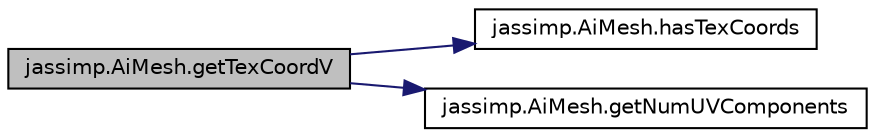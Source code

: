 digraph "jassimp.AiMesh.getTexCoordV"
{
  edge [fontname="Helvetica",fontsize="10",labelfontname="Helvetica",labelfontsize="10"];
  node [fontname="Helvetica",fontsize="10",shape=record];
  rankdir="LR";
  Node1 [label="jassimp.AiMesh.getTexCoordV",height=0.2,width=0.4,color="black", fillcolor="grey75", style="filled", fontcolor="black"];
  Node1 -> Node2 [color="midnightblue",fontsize="10",style="solid",fontname="Helvetica"];
  Node2 [label="jassimp.AiMesh.hasTexCoords",height=0.2,width=0.4,color="black", fillcolor="white", style="filled",URL="$classjassimp_1_1_ai_mesh.html#a4cf5971c9e6f01b72726d6dfd9f1be57"];
  Node1 -> Node3 [color="midnightblue",fontsize="10",style="solid",fontname="Helvetica"];
  Node3 [label="jassimp.AiMesh.getNumUVComponents",height=0.2,width=0.4,color="black", fillcolor="white", style="filled",URL="$classjassimp_1_1_ai_mesh.html#afb524dc36282d86c2d02382ff3583598"];
}

